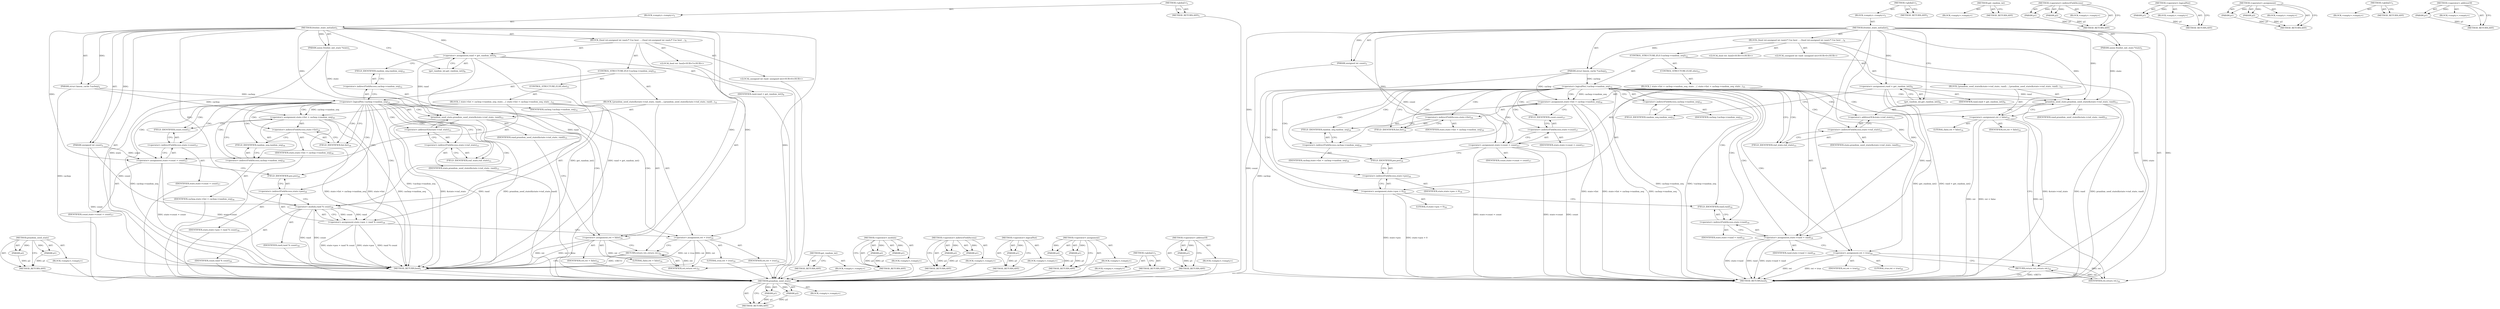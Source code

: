 digraph "&lt;operator&gt;.addressOf" {
vulnerable_104 [label=<(METHOD,prandom_seed_state)>];
vulnerable_105 [label=<(PARAM,p1)>];
vulnerable_106 [label=<(PARAM,p2)>];
vulnerable_107 [label=<(BLOCK,&lt;empty&gt;,&lt;empty&gt;)>];
vulnerable_108 [label=<(METHOD_RETURN,ANY)>];
vulnerable_6 [label=<(METHOD,&lt;global&gt;)<SUB>1</SUB>>];
vulnerable_7 [label=<(BLOCK,&lt;empty&gt;,&lt;empty&gt;)<SUB>1</SUB>>];
vulnerable_8 [label=<(METHOD,freelist_state_initialize)<SUB>1</SUB>>];
vulnerable_9 [label=<(PARAM,union freelist_init_state *state)<SUB>1</SUB>>];
vulnerable_10 [label=<(PARAM,struct kmem_cache *cachep)<SUB>2</SUB>>];
vulnerable_11 [label=<(PARAM,unsigned int count)<SUB>3</SUB>>];
vulnerable_12 [label=<(BLOCK,{
	bool ret;
	unsigned int rand;

	/* Use best ...,{
	bool ret;
	unsigned int rand;

	/* Use best ...)<SUB>4</SUB>>];
vulnerable_13 [label="<(LOCAL,bool ret: bool)<SUB>5</SUB>>"];
vulnerable_14 [label="<(LOCAL,unsigned int rand: unsigned int)<SUB>6</SUB>>"];
vulnerable_15 [label=<(&lt;operator&gt;.assignment,rand = get_random_int())<SUB>9</SUB>>];
vulnerable_16 [label=<(IDENTIFIER,rand,rand = get_random_int())<SUB>9</SUB>>];
vulnerable_17 [label=<(get_random_int,get_random_int())<SUB>9</SUB>>];
vulnerable_18 [label=<(CONTROL_STRUCTURE,IF,if (!cachep-&gt;random_seq))<SUB>12</SUB>>];
vulnerable_19 [label=<(&lt;operator&gt;.logicalNot,!cachep-&gt;random_seq)<SUB>12</SUB>>];
vulnerable_20 [label=<(&lt;operator&gt;.indirectFieldAccess,cachep-&gt;random_seq)<SUB>12</SUB>>];
vulnerable_21 [label=<(IDENTIFIER,cachep,!cachep-&gt;random_seq)<SUB>12</SUB>>];
vulnerable_22 [label=<(FIELD_IDENTIFIER,random_seq,random_seq)<SUB>12</SUB>>];
vulnerable_23 [label=<(BLOCK,{
		prandom_seed_state(&amp;state-&gt;rnd_state, rand)...,{
		prandom_seed_state(&amp;state-&gt;rnd_state, rand)...)<SUB>12</SUB>>];
vulnerable_24 [label=<(prandom_seed_state,prandom_seed_state(&amp;state-&gt;rnd_state, rand))<SUB>13</SUB>>];
vulnerable_25 [label=<(&lt;operator&gt;.addressOf,&amp;state-&gt;rnd_state)<SUB>13</SUB>>];
vulnerable_26 [label=<(&lt;operator&gt;.indirectFieldAccess,state-&gt;rnd_state)<SUB>13</SUB>>];
vulnerable_27 [label=<(IDENTIFIER,state,prandom_seed_state(&amp;state-&gt;rnd_state, rand))<SUB>13</SUB>>];
vulnerable_28 [label=<(FIELD_IDENTIFIER,rnd_state,rnd_state)<SUB>13</SUB>>];
vulnerable_29 [label=<(IDENTIFIER,rand,prandom_seed_state(&amp;state-&gt;rnd_state, rand))<SUB>13</SUB>>];
vulnerable_30 [label=<(&lt;operator&gt;.assignment,ret = false)<SUB>14</SUB>>];
vulnerable_31 [label=<(IDENTIFIER,ret,ret = false)<SUB>14</SUB>>];
vulnerable_32 [label=<(LITERAL,false,ret = false)<SUB>14</SUB>>];
vulnerable_33 [label=<(CONTROL_STRUCTURE,ELSE,else)<SUB>15</SUB>>];
vulnerable_34 [label=<(BLOCK,{
 		state-&gt;list = cachep-&gt;random_seq;
 		state...,{
 		state-&gt;list = cachep-&gt;random_seq;
 		state...)<SUB>15</SUB>>];
vulnerable_35 [label=<(&lt;operator&gt;.assignment,state-&gt;list = cachep-&gt;random_seq)<SUB>16</SUB>>];
vulnerable_36 [label=<(&lt;operator&gt;.indirectFieldAccess,state-&gt;list)<SUB>16</SUB>>];
vulnerable_37 [label=<(IDENTIFIER,state,state-&gt;list = cachep-&gt;random_seq)<SUB>16</SUB>>];
vulnerable_38 [label=<(FIELD_IDENTIFIER,list,list)<SUB>16</SUB>>];
vulnerable_39 [label=<(&lt;operator&gt;.indirectFieldAccess,cachep-&gt;random_seq)<SUB>16</SUB>>];
vulnerable_40 [label=<(IDENTIFIER,cachep,state-&gt;list = cachep-&gt;random_seq)<SUB>16</SUB>>];
vulnerable_41 [label=<(FIELD_IDENTIFIER,random_seq,random_seq)<SUB>16</SUB>>];
vulnerable_42 [label=<(&lt;operator&gt;.assignment,state-&gt;count = count)<SUB>17</SUB>>];
vulnerable_43 [label=<(&lt;operator&gt;.indirectFieldAccess,state-&gt;count)<SUB>17</SUB>>];
vulnerable_44 [label=<(IDENTIFIER,state,state-&gt;count = count)<SUB>17</SUB>>];
vulnerable_45 [label=<(FIELD_IDENTIFIER,count,count)<SUB>17</SUB>>];
vulnerable_46 [label=<(IDENTIFIER,count,state-&gt;count = count)<SUB>17</SUB>>];
vulnerable_47 [label=<(&lt;operator&gt;.assignment,state-&gt;pos = 0)<SUB>18</SUB>>];
vulnerable_48 [label=<(&lt;operator&gt;.indirectFieldAccess,state-&gt;pos)<SUB>18</SUB>>];
vulnerable_49 [label=<(IDENTIFIER,state,state-&gt;pos = 0)<SUB>18</SUB>>];
vulnerable_50 [label=<(FIELD_IDENTIFIER,pos,pos)<SUB>18</SUB>>];
vulnerable_51 [label=<(LITERAL,0,state-&gt;pos = 0)<SUB>18</SUB>>];
vulnerable_52 [label=<(&lt;operator&gt;.assignment,state-&gt;rand = rand)<SUB>19</SUB>>];
vulnerable_53 [label=<(&lt;operator&gt;.indirectFieldAccess,state-&gt;rand)<SUB>19</SUB>>];
vulnerable_54 [label=<(IDENTIFIER,state,state-&gt;rand = rand)<SUB>19</SUB>>];
vulnerable_55 [label=<(FIELD_IDENTIFIER,rand,rand)<SUB>19</SUB>>];
vulnerable_56 [label=<(IDENTIFIER,rand,state-&gt;rand = rand)<SUB>19</SUB>>];
vulnerable_57 [label=<(&lt;operator&gt;.assignment,ret = true)<SUB>20</SUB>>];
vulnerable_58 [label=<(IDENTIFIER,ret,ret = true)<SUB>20</SUB>>];
vulnerable_59 [label=<(LITERAL,true,ret = true)<SUB>20</SUB>>];
vulnerable_60 [label=<(RETURN,return ret;,return ret;)<SUB>22</SUB>>];
vulnerable_61 [label=<(IDENTIFIER,ret,return ret;)<SUB>22</SUB>>];
vulnerable_62 [label=<(METHOD_RETURN,bool)<SUB>1</SUB>>];
vulnerable_64 [label=<(METHOD_RETURN,ANY)<SUB>1</SUB>>];
vulnerable_92 [label=<(METHOD,get_random_int)>];
vulnerable_93 [label=<(BLOCK,&lt;empty&gt;,&lt;empty&gt;)>];
vulnerable_94 [label=<(METHOD_RETURN,ANY)>];
vulnerable_99 [label=<(METHOD,&lt;operator&gt;.indirectFieldAccess)>];
vulnerable_100 [label=<(PARAM,p1)>];
vulnerable_101 [label=<(PARAM,p2)>];
vulnerable_102 [label=<(BLOCK,&lt;empty&gt;,&lt;empty&gt;)>];
vulnerable_103 [label=<(METHOD_RETURN,ANY)>];
vulnerable_95 [label=<(METHOD,&lt;operator&gt;.logicalNot)>];
vulnerable_96 [label=<(PARAM,p1)>];
vulnerable_97 [label=<(BLOCK,&lt;empty&gt;,&lt;empty&gt;)>];
vulnerable_98 [label=<(METHOD_RETURN,ANY)>];
vulnerable_87 [label=<(METHOD,&lt;operator&gt;.assignment)>];
vulnerable_88 [label=<(PARAM,p1)>];
vulnerable_89 [label=<(PARAM,p2)>];
vulnerable_90 [label=<(BLOCK,&lt;empty&gt;,&lt;empty&gt;)>];
vulnerable_91 [label=<(METHOD_RETURN,ANY)>];
vulnerable_81 [label=<(METHOD,&lt;global&gt;)<SUB>1</SUB>>];
vulnerable_82 [label=<(BLOCK,&lt;empty&gt;,&lt;empty&gt;)>];
vulnerable_83 [label=<(METHOD_RETURN,ANY)>];
vulnerable_109 [label=<(METHOD,&lt;operator&gt;.addressOf)>];
vulnerable_110 [label=<(PARAM,p1)>];
vulnerable_111 [label=<(BLOCK,&lt;empty&gt;,&lt;empty&gt;)>];
vulnerable_112 [label=<(METHOD_RETURN,ANY)>];
fixed_99 [label=<(METHOD,prandom_seed_state)>];
fixed_100 [label=<(PARAM,p1)>];
fixed_101 [label=<(PARAM,p2)>];
fixed_102 [label=<(BLOCK,&lt;empty&gt;,&lt;empty&gt;)>];
fixed_103 [label=<(METHOD_RETURN,ANY)>];
fixed_6 [label=<(METHOD,&lt;global&gt;)<SUB>1</SUB>>];
fixed_7 [label=<(BLOCK,&lt;empty&gt;,&lt;empty&gt;)<SUB>1</SUB>>];
fixed_8 [label=<(METHOD,freelist_state_initialize)<SUB>1</SUB>>];
fixed_9 [label=<(PARAM,union freelist_init_state *state)<SUB>1</SUB>>];
fixed_10 [label=<(PARAM,struct kmem_cache *cachep)<SUB>2</SUB>>];
fixed_11 [label=<(PARAM,unsigned int count)<SUB>3</SUB>>];
fixed_12 [label=<(BLOCK,{
	bool ret;
	unsigned int rand;

	/* Use best ...,{
	bool ret;
	unsigned int rand;

	/* Use best ...)<SUB>4</SUB>>];
fixed_13 [label="<(LOCAL,bool ret: bool)<SUB>5</SUB>>"];
fixed_14 [label="<(LOCAL,unsigned int rand: unsigned int)<SUB>6</SUB>>"];
fixed_15 [label=<(&lt;operator&gt;.assignment,rand = get_random_int())<SUB>9</SUB>>];
fixed_16 [label=<(IDENTIFIER,rand,rand = get_random_int())<SUB>9</SUB>>];
fixed_17 [label=<(get_random_int,get_random_int())<SUB>9</SUB>>];
fixed_18 [label=<(CONTROL_STRUCTURE,IF,if (!cachep-&gt;random_seq))<SUB>12</SUB>>];
fixed_19 [label=<(&lt;operator&gt;.logicalNot,!cachep-&gt;random_seq)<SUB>12</SUB>>];
fixed_20 [label=<(&lt;operator&gt;.indirectFieldAccess,cachep-&gt;random_seq)<SUB>12</SUB>>];
fixed_21 [label=<(IDENTIFIER,cachep,!cachep-&gt;random_seq)<SUB>12</SUB>>];
fixed_22 [label=<(FIELD_IDENTIFIER,random_seq,random_seq)<SUB>12</SUB>>];
fixed_23 [label=<(BLOCK,{
		prandom_seed_state(&amp;state-&gt;rnd_state, rand)...,{
		prandom_seed_state(&amp;state-&gt;rnd_state, rand)...)<SUB>12</SUB>>];
fixed_24 [label=<(prandom_seed_state,prandom_seed_state(&amp;state-&gt;rnd_state, rand))<SUB>13</SUB>>];
fixed_25 [label=<(&lt;operator&gt;.addressOf,&amp;state-&gt;rnd_state)<SUB>13</SUB>>];
fixed_26 [label=<(&lt;operator&gt;.indirectFieldAccess,state-&gt;rnd_state)<SUB>13</SUB>>];
fixed_27 [label=<(IDENTIFIER,state,prandom_seed_state(&amp;state-&gt;rnd_state, rand))<SUB>13</SUB>>];
fixed_28 [label=<(FIELD_IDENTIFIER,rnd_state,rnd_state)<SUB>13</SUB>>];
fixed_29 [label=<(IDENTIFIER,rand,prandom_seed_state(&amp;state-&gt;rnd_state, rand))<SUB>13</SUB>>];
fixed_30 [label=<(&lt;operator&gt;.assignment,ret = false)<SUB>14</SUB>>];
fixed_31 [label=<(IDENTIFIER,ret,ret = false)<SUB>14</SUB>>];
fixed_32 [label=<(LITERAL,false,ret = false)<SUB>14</SUB>>];
fixed_33 [label=<(CONTROL_STRUCTURE,ELSE,else)<SUB>15</SUB>>];
fixed_34 [label=<(BLOCK,{
 		state-&gt;list = cachep-&gt;random_seq;
 		state...,{
 		state-&gt;list = cachep-&gt;random_seq;
 		state...)<SUB>15</SUB>>];
fixed_35 [label=<(&lt;operator&gt;.assignment,state-&gt;list = cachep-&gt;random_seq)<SUB>16</SUB>>];
fixed_36 [label=<(&lt;operator&gt;.indirectFieldAccess,state-&gt;list)<SUB>16</SUB>>];
fixed_37 [label=<(IDENTIFIER,state,state-&gt;list = cachep-&gt;random_seq)<SUB>16</SUB>>];
fixed_38 [label=<(FIELD_IDENTIFIER,list,list)<SUB>16</SUB>>];
fixed_39 [label=<(&lt;operator&gt;.indirectFieldAccess,cachep-&gt;random_seq)<SUB>16</SUB>>];
fixed_40 [label=<(IDENTIFIER,cachep,state-&gt;list = cachep-&gt;random_seq)<SUB>16</SUB>>];
fixed_41 [label=<(FIELD_IDENTIFIER,random_seq,random_seq)<SUB>16</SUB>>];
fixed_42 [label=<(&lt;operator&gt;.assignment,state-&gt;count = count)<SUB>17</SUB>>];
fixed_43 [label=<(&lt;operator&gt;.indirectFieldAccess,state-&gt;count)<SUB>17</SUB>>];
fixed_44 [label=<(IDENTIFIER,state,state-&gt;count = count)<SUB>17</SUB>>];
fixed_45 [label=<(FIELD_IDENTIFIER,count,count)<SUB>17</SUB>>];
fixed_46 [label=<(IDENTIFIER,count,state-&gt;count = count)<SUB>17</SUB>>];
fixed_47 [label=<(&lt;operator&gt;.assignment,state-&gt;pos = rand % count)<SUB>18</SUB>>];
fixed_48 [label=<(&lt;operator&gt;.indirectFieldAccess,state-&gt;pos)<SUB>18</SUB>>];
fixed_49 [label=<(IDENTIFIER,state,state-&gt;pos = rand % count)<SUB>18</SUB>>];
fixed_50 [label=<(FIELD_IDENTIFIER,pos,pos)<SUB>18</SUB>>];
fixed_51 [label=<(&lt;operator&gt;.modulo,rand % count)<SUB>18</SUB>>];
fixed_52 [label=<(IDENTIFIER,rand,rand % count)<SUB>18</SUB>>];
fixed_53 [label=<(IDENTIFIER,count,rand % count)<SUB>18</SUB>>];
fixed_54 [label=<(&lt;operator&gt;.assignment,ret = true)<SUB>19</SUB>>];
fixed_55 [label=<(IDENTIFIER,ret,ret = true)<SUB>19</SUB>>];
fixed_56 [label=<(LITERAL,true,ret = true)<SUB>19</SUB>>];
fixed_57 [label=<(RETURN,return ret;,return ret;)<SUB>21</SUB>>];
fixed_58 [label=<(IDENTIFIER,ret,return ret;)<SUB>21</SUB>>];
fixed_59 [label=<(METHOD_RETURN,bool)<SUB>1</SUB>>];
fixed_61 [label=<(METHOD_RETURN,ANY)<SUB>1</SUB>>];
fixed_87 [label=<(METHOD,get_random_int)>];
fixed_88 [label=<(BLOCK,&lt;empty&gt;,&lt;empty&gt;)>];
fixed_89 [label=<(METHOD_RETURN,ANY)>];
fixed_108 [label=<(METHOD,&lt;operator&gt;.modulo)>];
fixed_109 [label=<(PARAM,p1)>];
fixed_110 [label=<(PARAM,p2)>];
fixed_111 [label=<(BLOCK,&lt;empty&gt;,&lt;empty&gt;)>];
fixed_112 [label=<(METHOD_RETURN,ANY)>];
fixed_94 [label=<(METHOD,&lt;operator&gt;.indirectFieldAccess)>];
fixed_95 [label=<(PARAM,p1)>];
fixed_96 [label=<(PARAM,p2)>];
fixed_97 [label=<(BLOCK,&lt;empty&gt;,&lt;empty&gt;)>];
fixed_98 [label=<(METHOD_RETURN,ANY)>];
fixed_90 [label=<(METHOD,&lt;operator&gt;.logicalNot)>];
fixed_91 [label=<(PARAM,p1)>];
fixed_92 [label=<(BLOCK,&lt;empty&gt;,&lt;empty&gt;)>];
fixed_93 [label=<(METHOD_RETURN,ANY)>];
fixed_82 [label=<(METHOD,&lt;operator&gt;.assignment)>];
fixed_83 [label=<(PARAM,p1)>];
fixed_84 [label=<(PARAM,p2)>];
fixed_85 [label=<(BLOCK,&lt;empty&gt;,&lt;empty&gt;)>];
fixed_86 [label=<(METHOD_RETURN,ANY)>];
fixed_76 [label=<(METHOD,&lt;global&gt;)<SUB>1</SUB>>];
fixed_77 [label=<(BLOCK,&lt;empty&gt;,&lt;empty&gt;)>];
fixed_78 [label=<(METHOD_RETURN,ANY)>];
fixed_104 [label=<(METHOD,&lt;operator&gt;.addressOf)>];
fixed_105 [label=<(PARAM,p1)>];
fixed_106 [label=<(BLOCK,&lt;empty&gt;,&lt;empty&gt;)>];
fixed_107 [label=<(METHOD_RETURN,ANY)>];
vulnerable_104 -> vulnerable_105  [key=0, label="AST: "];
vulnerable_104 -> vulnerable_105  [key=1, label="DDG: "];
vulnerable_104 -> vulnerable_107  [key=0, label="AST: "];
vulnerable_104 -> vulnerable_106  [key=0, label="AST: "];
vulnerable_104 -> vulnerable_106  [key=1, label="DDG: "];
vulnerable_104 -> vulnerable_108  [key=0, label="AST: "];
vulnerable_104 -> vulnerable_108  [key=1, label="CFG: "];
vulnerable_105 -> vulnerable_108  [key=0, label="DDG: p1"];
vulnerable_106 -> vulnerable_108  [key=0, label="DDG: p2"];
vulnerable_6 -> vulnerable_7  [key=0, label="AST: "];
vulnerable_6 -> vulnerable_64  [key=0, label="AST: "];
vulnerable_6 -> vulnerable_64  [key=1, label="CFG: "];
vulnerable_7 -> vulnerable_8  [key=0, label="AST: "];
vulnerable_8 -> vulnerable_9  [key=0, label="AST: "];
vulnerable_8 -> vulnerable_9  [key=1, label="DDG: "];
vulnerable_8 -> vulnerable_10  [key=0, label="AST: "];
vulnerable_8 -> vulnerable_10  [key=1, label="DDG: "];
vulnerable_8 -> vulnerable_11  [key=0, label="AST: "];
vulnerable_8 -> vulnerable_11  [key=1, label="DDG: "];
vulnerable_8 -> vulnerable_12  [key=0, label="AST: "];
vulnerable_8 -> vulnerable_62  [key=0, label="AST: "];
vulnerable_8 -> vulnerable_17  [key=0, label="CFG: "];
vulnerable_8 -> vulnerable_15  [key=0, label="DDG: "];
vulnerable_8 -> vulnerable_61  [key=0, label="DDG: "];
vulnerable_8 -> vulnerable_30  [key=0, label="DDG: "];
vulnerable_8 -> vulnerable_24  [key=0, label="DDG: "];
vulnerable_8 -> vulnerable_42  [key=0, label="DDG: "];
vulnerable_8 -> vulnerable_47  [key=0, label="DDG: "];
vulnerable_8 -> vulnerable_52  [key=0, label="DDG: "];
vulnerable_8 -> vulnerable_57  [key=0, label="DDG: "];
vulnerable_9 -> vulnerable_62  [key=0, label="DDG: state"];
vulnerable_9 -> vulnerable_24  [key=0, label="DDG: state"];
vulnerable_10 -> vulnerable_62  [key=0, label="DDG: cachep"];
vulnerable_10 -> vulnerable_19  [key=0, label="DDG: cachep"];
vulnerable_10 -> vulnerable_35  [key=0, label="DDG: cachep"];
vulnerable_11 -> vulnerable_62  [key=0, label="DDG: count"];
vulnerable_11 -> vulnerable_42  [key=0, label="DDG: count"];
vulnerable_12 -> vulnerable_13  [key=0, label="AST: "];
vulnerable_12 -> vulnerable_14  [key=0, label="AST: "];
vulnerable_12 -> vulnerable_15  [key=0, label="AST: "];
vulnerable_12 -> vulnerable_18  [key=0, label="AST: "];
vulnerable_12 -> vulnerable_60  [key=0, label="AST: "];
vulnerable_15 -> vulnerable_16  [key=0, label="AST: "];
vulnerable_15 -> vulnerable_17  [key=0, label="AST: "];
vulnerable_15 -> vulnerable_22  [key=0, label="CFG: "];
vulnerable_15 -> vulnerable_62  [key=0, label="DDG: get_random_int()"];
vulnerable_15 -> vulnerable_62  [key=1, label="DDG: rand = get_random_int()"];
vulnerable_15 -> vulnerable_24  [key=0, label="DDG: rand"];
vulnerable_15 -> vulnerable_52  [key=0, label="DDG: rand"];
vulnerable_17 -> vulnerable_15  [key=0, label="CFG: "];
vulnerable_18 -> vulnerable_19  [key=0, label="AST: "];
vulnerable_18 -> vulnerable_23  [key=0, label="AST: "];
vulnerable_18 -> vulnerable_33  [key=0, label="AST: "];
vulnerable_19 -> vulnerable_20  [key=0, label="AST: "];
vulnerable_19 -> vulnerable_28  [key=0, label="CFG: "];
vulnerable_19 -> vulnerable_28  [key=1, label="CDG: "];
vulnerable_19 -> vulnerable_38  [key=0, label="CFG: "];
vulnerable_19 -> vulnerable_38  [key=1, label="CDG: "];
vulnerable_19 -> vulnerable_62  [key=0, label="DDG: cachep-&gt;random_seq"];
vulnerable_19 -> vulnerable_62  [key=1, label="DDG: !cachep-&gt;random_seq"];
vulnerable_19 -> vulnerable_35  [key=0, label="DDG: cachep-&gt;random_seq"];
vulnerable_19 -> vulnerable_35  [key=1, label="CDG: "];
vulnerable_19 -> vulnerable_24  [key=0, label="CDG: "];
vulnerable_19 -> vulnerable_47  [key=0, label="CDG: "];
vulnerable_19 -> vulnerable_30  [key=0, label="CDG: "];
vulnerable_19 -> vulnerable_48  [key=0, label="CDG: "];
vulnerable_19 -> vulnerable_26  [key=0, label="CDG: "];
vulnerable_19 -> vulnerable_42  [key=0, label="CDG: "];
vulnerable_19 -> vulnerable_57  [key=0, label="CDG: "];
vulnerable_19 -> vulnerable_36  [key=0, label="CDG: "];
vulnerable_19 -> vulnerable_52  [key=0, label="CDG: "];
vulnerable_19 -> vulnerable_53  [key=0, label="CDG: "];
vulnerable_19 -> vulnerable_25  [key=0, label="CDG: "];
vulnerable_19 -> vulnerable_41  [key=0, label="CDG: "];
vulnerable_19 -> vulnerable_45  [key=0, label="CDG: "];
vulnerable_19 -> vulnerable_50  [key=0, label="CDG: "];
vulnerable_19 -> vulnerable_55  [key=0, label="CDG: "];
vulnerable_19 -> vulnerable_39  [key=0, label="CDG: "];
vulnerable_19 -> vulnerable_43  [key=0, label="CDG: "];
vulnerable_20 -> vulnerable_21  [key=0, label="AST: "];
vulnerable_20 -> vulnerable_22  [key=0, label="AST: "];
vulnerable_20 -> vulnerable_19  [key=0, label="CFG: "];
vulnerable_22 -> vulnerable_20  [key=0, label="CFG: "];
vulnerable_23 -> vulnerable_24  [key=0, label="AST: "];
vulnerable_23 -> vulnerable_30  [key=0, label="AST: "];
vulnerable_24 -> vulnerable_25  [key=0, label="AST: "];
vulnerable_24 -> vulnerable_29  [key=0, label="AST: "];
vulnerable_24 -> vulnerable_30  [key=0, label="CFG: "];
vulnerable_24 -> vulnerable_62  [key=0, label="DDG: &amp;state-&gt;rnd_state"];
vulnerable_24 -> vulnerable_62  [key=1, label="DDG: rand"];
vulnerable_24 -> vulnerable_62  [key=2, label="DDG: prandom_seed_state(&amp;state-&gt;rnd_state, rand)"];
vulnerable_25 -> vulnerable_26  [key=0, label="AST: "];
vulnerable_25 -> vulnerable_24  [key=0, label="CFG: "];
vulnerable_26 -> vulnerable_27  [key=0, label="AST: "];
vulnerable_26 -> vulnerable_28  [key=0, label="AST: "];
vulnerable_26 -> vulnerable_25  [key=0, label="CFG: "];
vulnerable_28 -> vulnerable_26  [key=0, label="CFG: "];
vulnerable_30 -> vulnerable_31  [key=0, label="AST: "];
vulnerable_30 -> vulnerable_32  [key=0, label="AST: "];
vulnerable_30 -> vulnerable_60  [key=0, label="CFG: "];
vulnerable_30 -> vulnerable_62  [key=0, label="DDG: ret"];
vulnerable_30 -> vulnerable_62  [key=1, label="DDG: ret = false"];
vulnerable_30 -> vulnerable_61  [key=0, label="DDG: ret"];
vulnerable_33 -> vulnerable_34  [key=0, label="AST: "];
vulnerable_34 -> vulnerable_35  [key=0, label="AST: "];
vulnerable_34 -> vulnerable_42  [key=0, label="AST: "];
vulnerable_34 -> vulnerable_47  [key=0, label="AST: "];
vulnerable_34 -> vulnerable_52  [key=0, label="AST: "];
vulnerable_34 -> vulnerable_57  [key=0, label="AST: "];
vulnerable_35 -> vulnerable_36  [key=0, label="AST: "];
vulnerable_35 -> vulnerable_39  [key=0, label="AST: "];
vulnerable_35 -> vulnerable_45  [key=0, label="CFG: "];
vulnerable_35 -> vulnerable_62  [key=0, label="DDG: state-&gt;list"];
vulnerable_35 -> vulnerable_62  [key=1, label="DDG: cachep-&gt;random_seq"];
vulnerable_35 -> vulnerable_62  [key=2, label="DDG: state-&gt;list = cachep-&gt;random_seq"];
vulnerable_36 -> vulnerable_37  [key=0, label="AST: "];
vulnerable_36 -> vulnerable_38  [key=0, label="AST: "];
vulnerable_36 -> vulnerable_41  [key=0, label="CFG: "];
vulnerable_38 -> vulnerable_36  [key=0, label="CFG: "];
vulnerable_39 -> vulnerable_40  [key=0, label="AST: "];
vulnerable_39 -> vulnerable_41  [key=0, label="AST: "];
vulnerable_39 -> vulnerable_35  [key=0, label="CFG: "];
vulnerable_41 -> vulnerable_39  [key=0, label="CFG: "];
vulnerable_42 -> vulnerable_43  [key=0, label="AST: "];
vulnerable_42 -> vulnerable_46  [key=0, label="AST: "];
vulnerable_42 -> vulnerable_50  [key=0, label="CFG: "];
vulnerable_42 -> vulnerable_62  [key=0, label="DDG: state-&gt;count"];
vulnerable_42 -> vulnerable_62  [key=1, label="DDG: count"];
vulnerable_42 -> vulnerable_62  [key=2, label="DDG: state-&gt;count = count"];
vulnerable_43 -> vulnerable_44  [key=0, label="AST: "];
vulnerable_43 -> vulnerable_45  [key=0, label="AST: "];
vulnerable_43 -> vulnerable_42  [key=0, label="CFG: "];
vulnerable_45 -> vulnerable_43  [key=0, label="CFG: "];
vulnerable_47 -> vulnerable_48  [key=0, label="AST: "];
vulnerable_47 -> vulnerable_51  [key=0, label="AST: "];
vulnerable_47 -> vulnerable_55  [key=0, label="CFG: "];
vulnerable_47 -> vulnerable_62  [key=0, label="DDG: state-&gt;pos"];
vulnerable_47 -> vulnerable_62  [key=1, label="DDG: state-&gt;pos = 0"];
vulnerable_48 -> vulnerable_49  [key=0, label="AST: "];
vulnerable_48 -> vulnerable_50  [key=0, label="AST: "];
vulnerable_48 -> vulnerable_47  [key=0, label="CFG: "];
vulnerable_50 -> vulnerable_48  [key=0, label="CFG: "];
vulnerable_52 -> vulnerable_53  [key=0, label="AST: "];
vulnerable_52 -> vulnerable_56  [key=0, label="AST: "];
vulnerable_52 -> vulnerable_57  [key=0, label="CFG: "];
vulnerable_52 -> vulnerable_62  [key=0, label="DDG: state-&gt;rand"];
vulnerable_52 -> vulnerable_62  [key=1, label="DDG: rand"];
vulnerable_52 -> vulnerable_62  [key=2, label="DDG: state-&gt;rand = rand"];
vulnerable_53 -> vulnerable_54  [key=0, label="AST: "];
vulnerable_53 -> vulnerable_55  [key=0, label="AST: "];
vulnerable_53 -> vulnerable_52  [key=0, label="CFG: "];
vulnerable_55 -> vulnerable_53  [key=0, label="CFG: "];
vulnerable_57 -> vulnerable_58  [key=0, label="AST: "];
vulnerable_57 -> vulnerable_59  [key=0, label="AST: "];
vulnerable_57 -> vulnerable_60  [key=0, label="CFG: "];
vulnerable_57 -> vulnerable_62  [key=0, label="DDG: ret"];
vulnerable_57 -> vulnerable_62  [key=1, label="DDG: ret = true"];
vulnerable_57 -> vulnerable_61  [key=0, label="DDG: ret"];
vulnerable_60 -> vulnerable_61  [key=0, label="AST: "];
vulnerable_60 -> vulnerable_62  [key=0, label="CFG: "];
vulnerable_60 -> vulnerable_62  [key=1, label="DDG: &lt;RET&gt;"];
vulnerable_61 -> vulnerable_60  [key=0, label="DDG: ret"];
vulnerable_92 -> vulnerable_93  [key=0, label="AST: "];
vulnerable_92 -> vulnerable_94  [key=0, label="AST: "];
vulnerable_92 -> vulnerable_94  [key=1, label="CFG: "];
vulnerable_99 -> vulnerable_100  [key=0, label="AST: "];
vulnerable_99 -> vulnerable_100  [key=1, label="DDG: "];
vulnerable_99 -> vulnerable_102  [key=0, label="AST: "];
vulnerable_99 -> vulnerable_101  [key=0, label="AST: "];
vulnerable_99 -> vulnerable_101  [key=1, label="DDG: "];
vulnerable_99 -> vulnerable_103  [key=0, label="AST: "];
vulnerable_99 -> vulnerable_103  [key=1, label="CFG: "];
vulnerable_100 -> vulnerable_103  [key=0, label="DDG: p1"];
vulnerable_101 -> vulnerable_103  [key=0, label="DDG: p2"];
vulnerable_95 -> vulnerable_96  [key=0, label="AST: "];
vulnerable_95 -> vulnerable_96  [key=1, label="DDG: "];
vulnerable_95 -> vulnerable_97  [key=0, label="AST: "];
vulnerable_95 -> vulnerable_98  [key=0, label="AST: "];
vulnerable_95 -> vulnerable_98  [key=1, label="CFG: "];
vulnerable_96 -> vulnerable_98  [key=0, label="DDG: p1"];
vulnerable_87 -> vulnerable_88  [key=0, label="AST: "];
vulnerable_87 -> vulnerable_88  [key=1, label="DDG: "];
vulnerable_87 -> vulnerable_90  [key=0, label="AST: "];
vulnerable_87 -> vulnerable_89  [key=0, label="AST: "];
vulnerable_87 -> vulnerable_89  [key=1, label="DDG: "];
vulnerable_87 -> vulnerable_91  [key=0, label="AST: "];
vulnerable_87 -> vulnerable_91  [key=1, label="CFG: "];
vulnerable_88 -> vulnerable_91  [key=0, label="DDG: p1"];
vulnerable_89 -> vulnerable_91  [key=0, label="DDG: p2"];
vulnerable_81 -> vulnerable_82  [key=0, label="AST: "];
vulnerable_81 -> vulnerable_83  [key=0, label="AST: "];
vulnerable_81 -> vulnerable_83  [key=1, label="CFG: "];
vulnerable_109 -> vulnerable_110  [key=0, label="AST: "];
vulnerable_109 -> vulnerable_110  [key=1, label="DDG: "];
vulnerable_109 -> vulnerable_111  [key=0, label="AST: "];
vulnerable_109 -> vulnerable_112  [key=0, label="AST: "];
vulnerable_109 -> vulnerable_112  [key=1, label="CFG: "];
vulnerable_110 -> vulnerable_112  [key=0, label="DDG: p1"];
fixed_99 -> fixed_100  [key=0, label="AST: "];
fixed_99 -> fixed_100  [key=1, label="DDG: "];
fixed_99 -> fixed_102  [key=0, label="AST: "];
fixed_99 -> fixed_101  [key=0, label="AST: "];
fixed_99 -> fixed_101  [key=1, label="DDG: "];
fixed_99 -> fixed_103  [key=0, label="AST: "];
fixed_99 -> fixed_103  [key=1, label="CFG: "];
fixed_100 -> fixed_103  [key=0, label="DDG: p1"];
fixed_101 -> fixed_103  [key=0, label="DDG: p2"];
fixed_102 -> vulnerable_104  [key=0];
fixed_103 -> vulnerable_104  [key=0];
fixed_6 -> fixed_7  [key=0, label="AST: "];
fixed_6 -> fixed_61  [key=0, label="AST: "];
fixed_6 -> fixed_61  [key=1, label="CFG: "];
fixed_7 -> fixed_8  [key=0, label="AST: "];
fixed_8 -> fixed_9  [key=0, label="AST: "];
fixed_8 -> fixed_9  [key=1, label="DDG: "];
fixed_8 -> fixed_10  [key=0, label="AST: "];
fixed_8 -> fixed_10  [key=1, label="DDG: "];
fixed_8 -> fixed_11  [key=0, label="AST: "];
fixed_8 -> fixed_11  [key=1, label="DDG: "];
fixed_8 -> fixed_12  [key=0, label="AST: "];
fixed_8 -> fixed_59  [key=0, label="AST: "];
fixed_8 -> fixed_17  [key=0, label="CFG: "];
fixed_8 -> fixed_15  [key=0, label="DDG: "];
fixed_8 -> fixed_58  [key=0, label="DDG: "];
fixed_8 -> fixed_30  [key=0, label="DDG: "];
fixed_8 -> fixed_24  [key=0, label="DDG: "];
fixed_8 -> fixed_42  [key=0, label="DDG: "];
fixed_8 -> fixed_54  [key=0, label="DDG: "];
fixed_8 -> fixed_51  [key=0, label="DDG: "];
fixed_9 -> fixed_59  [key=0, label="DDG: state"];
fixed_9 -> fixed_24  [key=0, label="DDG: state"];
fixed_10 -> fixed_59  [key=0, label="DDG: cachep"];
fixed_10 -> fixed_19  [key=0, label="DDG: cachep"];
fixed_10 -> fixed_35  [key=0, label="DDG: cachep"];
fixed_11 -> fixed_59  [key=0, label="DDG: count"];
fixed_11 -> fixed_42  [key=0, label="DDG: count"];
fixed_11 -> fixed_51  [key=0, label="DDG: count"];
fixed_12 -> fixed_13  [key=0, label="AST: "];
fixed_12 -> fixed_14  [key=0, label="AST: "];
fixed_12 -> fixed_15  [key=0, label="AST: "];
fixed_12 -> fixed_18  [key=0, label="AST: "];
fixed_12 -> fixed_57  [key=0, label="AST: "];
fixed_13 -> vulnerable_104  [key=0];
fixed_14 -> vulnerable_104  [key=0];
fixed_15 -> fixed_16  [key=0, label="AST: "];
fixed_15 -> fixed_17  [key=0, label="AST: "];
fixed_15 -> fixed_22  [key=0, label="CFG: "];
fixed_15 -> fixed_59  [key=0, label="DDG: get_random_int()"];
fixed_15 -> fixed_59  [key=1, label="DDG: rand = get_random_int()"];
fixed_15 -> fixed_24  [key=0, label="DDG: rand"];
fixed_15 -> fixed_51  [key=0, label="DDG: rand"];
fixed_16 -> vulnerable_104  [key=0];
fixed_17 -> fixed_15  [key=0, label="CFG: "];
fixed_18 -> fixed_19  [key=0, label="AST: "];
fixed_18 -> fixed_23  [key=0, label="AST: "];
fixed_18 -> fixed_33  [key=0, label="AST: "];
fixed_19 -> fixed_20  [key=0, label="AST: "];
fixed_19 -> fixed_28  [key=0, label="CFG: "];
fixed_19 -> fixed_28  [key=1, label="CDG: "];
fixed_19 -> fixed_38  [key=0, label="CFG: "];
fixed_19 -> fixed_38  [key=1, label="CDG: "];
fixed_19 -> fixed_59  [key=0, label="DDG: cachep-&gt;random_seq"];
fixed_19 -> fixed_59  [key=1, label="DDG: !cachep-&gt;random_seq"];
fixed_19 -> fixed_35  [key=0, label="DDG: cachep-&gt;random_seq"];
fixed_19 -> fixed_35  [key=1, label="CDG: "];
fixed_19 -> fixed_24  [key=0, label="CDG: "];
fixed_19 -> fixed_47  [key=0, label="CDG: "];
fixed_19 -> fixed_30  [key=0, label="CDG: "];
fixed_19 -> fixed_48  [key=0, label="CDG: "];
fixed_19 -> fixed_26  [key=0, label="CDG: "];
fixed_19 -> fixed_42  [key=0, label="CDG: "];
fixed_19 -> fixed_51  [key=0, label="CDG: "];
fixed_19 -> fixed_36  [key=0, label="CDG: "];
fixed_19 -> fixed_25  [key=0, label="CDG: "];
fixed_19 -> fixed_41  [key=0, label="CDG: "];
fixed_19 -> fixed_45  [key=0, label="CDG: "];
fixed_19 -> fixed_50  [key=0, label="CDG: "];
fixed_19 -> fixed_54  [key=0, label="CDG: "];
fixed_19 -> fixed_39  [key=0, label="CDG: "];
fixed_19 -> fixed_43  [key=0, label="CDG: "];
fixed_20 -> fixed_21  [key=0, label="AST: "];
fixed_20 -> fixed_22  [key=0, label="AST: "];
fixed_20 -> fixed_19  [key=0, label="CFG: "];
fixed_21 -> vulnerable_104  [key=0];
fixed_22 -> fixed_20  [key=0, label="CFG: "];
fixed_23 -> fixed_24  [key=0, label="AST: "];
fixed_23 -> fixed_30  [key=0, label="AST: "];
fixed_24 -> fixed_25  [key=0, label="AST: "];
fixed_24 -> fixed_29  [key=0, label="AST: "];
fixed_24 -> fixed_30  [key=0, label="CFG: "];
fixed_24 -> fixed_59  [key=0, label="DDG: &amp;state-&gt;rnd_state"];
fixed_24 -> fixed_59  [key=1, label="DDG: rand"];
fixed_24 -> fixed_59  [key=2, label="DDG: prandom_seed_state(&amp;state-&gt;rnd_state, rand)"];
fixed_25 -> fixed_26  [key=0, label="AST: "];
fixed_25 -> fixed_24  [key=0, label="CFG: "];
fixed_26 -> fixed_27  [key=0, label="AST: "];
fixed_26 -> fixed_28  [key=0, label="AST: "];
fixed_26 -> fixed_25  [key=0, label="CFG: "];
fixed_27 -> vulnerable_104  [key=0];
fixed_28 -> fixed_26  [key=0, label="CFG: "];
fixed_29 -> vulnerable_104  [key=0];
fixed_30 -> fixed_31  [key=0, label="AST: "];
fixed_30 -> fixed_32  [key=0, label="AST: "];
fixed_30 -> fixed_57  [key=0, label="CFG: "];
fixed_30 -> fixed_59  [key=0, label="DDG: ret"];
fixed_30 -> fixed_59  [key=1, label="DDG: ret = false"];
fixed_30 -> fixed_58  [key=0, label="DDG: ret"];
fixed_31 -> vulnerable_104  [key=0];
fixed_32 -> vulnerable_104  [key=0];
fixed_33 -> fixed_34  [key=0, label="AST: "];
fixed_34 -> fixed_35  [key=0, label="AST: "];
fixed_34 -> fixed_42  [key=0, label="AST: "];
fixed_34 -> fixed_47  [key=0, label="AST: "];
fixed_34 -> fixed_54  [key=0, label="AST: "];
fixed_35 -> fixed_36  [key=0, label="AST: "];
fixed_35 -> fixed_39  [key=0, label="AST: "];
fixed_35 -> fixed_45  [key=0, label="CFG: "];
fixed_35 -> fixed_59  [key=0, label="DDG: state-&gt;list"];
fixed_35 -> fixed_59  [key=1, label="DDG: cachep-&gt;random_seq"];
fixed_35 -> fixed_59  [key=2, label="DDG: state-&gt;list = cachep-&gt;random_seq"];
fixed_36 -> fixed_37  [key=0, label="AST: "];
fixed_36 -> fixed_38  [key=0, label="AST: "];
fixed_36 -> fixed_41  [key=0, label="CFG: "];
fixed_37 -> vulnerable_104  [key=0];
fixed_38 -> fixed_36  [key=0, label="CFG: "];
fixed_39 -> fixed_40  [key=0, label="AST: "];
fixed_39 -> fixed_41  [key=0, label="AST: "];
fixed_39 -> fixed_35  [key=0, label="CFG: "];
fixed_40 -> vulnerable_104  [key=0];
fixed_41 -> fixed_39  [key=0, label="CFG: "];
fixed_42 -> fixed_43  [key=0, label="AST: "];
fixed_42 -> fixed_46  [key=0, label="AST: "];
fixed_42 -> fixed_50  [key=0, label="CFG: "];
fixed_42 -> fixed_59  [key=0, label="DDG: state-&gt;count"];
fixed_42 -> fixed_59  [key=1, label="DDG: state-&gt;count = count"];
fixed_43 -> fixed_44  [key=0, label="AST: "];
fixed_43 -> fixed_45  [key=0, label="AST: "];
fixed_43 -> fixed_42  [key=0, label="CFG: "];
fixed_44 -> vulnerable_104  [key=0];
fixed_45 -> fixed_43  [key=0, label="CFG: "];
fixed_46 -> vulnerable_104  [key=0];
fixed_47 -> fixed_48  [key=0, label="AST: "];
fixed_47 -> fixed_51  [key=0, label="AST: "];
fixed_47 -> fixed_54  [key=0, label="CFG: "];
fixed_47 -> fixed_59  [key=0, label="DDG: state-&gt;pos"];
fixed_47 -> fixed_59  [key=1, label="DDG: rand % count"];
fixed_47 -> fixed_59  [key=2, label="DDG: state-&gt;pos = rand % count"];
fixed_48 -> fixed_49  [key=0, label="AST: "];
fixed_48 -> fixed_50  [key=0, label="AST: "];
fixed_48 -> fixed_51  [key=0, label="CFG: "];
fixed_49 -> vulnerable_104  [key=0];
fixed_50 -> fixed_48  [key=0, label="CFG: "];
fixed_51 -> fixed_52  [key=0, label="AST: "];
fixed_51 -> fixed_53  [key=0, label="AST: "];
fixed_51 -> fixed_47  [key=0, label="CFG: "];
fixed_51 -> fixed_47  [key=1, label="DDG: rand"];
fixed_51 -> fixed_47  [key=2, label="DDG: count"];
fixed_51 -> fixed_59  [key=0, label="DDG: rand"];
fixed_51 -> fixed_59  [key=1, label="DDG: count"];
fixed_52 -> vulnerable_104  [key=0];
fixed_53 -> vulnerable_104  [key=0];
fixed_54 -> fixed_55  [key=0, label="AST: "];
fixed_54 -> fixed_56  [key=0, label="AST: "];
fixed_54 -> fixed_57  [key=0, label="CFG: "];
fixed_54 -> fixed_59  [key=0, label="DDG: ret"];
fixed_54 -> fixed_59  [key=1, label="DDG: ret = true"];
fixed_54 -> fixed_58  [key=0, label="DDG: ret"];
fixed_55 -> vulnerable_104  [key=0];
fixed_56 -> vulnerable_104  [key=0];
fixed_57 -> fixed_58  [key=0, label="AST: "];
fixed_57 -> fixed_59  [key=0, label="CFG: "];
fixed_57 -> fixed_59  [key=1, label="DDG: &lt;RET&gt;"];
fixed_58 -> fixed_57  [key=0, label="DDG: ret"];
fixed_59 -> vulnerable_104  [key=0];
fixed_61 -> vulnerable_104  [key=0];
fixed_87 -> fixed_88  [key=0, label="AST: "];
fixed_87 -> fixed_89  [key=0, label="AST: "];
fixed_87 -> fixed_89  [key=1, label="CFG: "];
fixed_88 -> vulnerable_104  [key=0];
fixed_89 -> vulnerable_104  [key=0];
fixed_108 -> fixed_109  [key=0, label="AST: "];
fixed_108 -> fixed_109  [key=1, label="DDG: "];
fixed_108 -> fixed_111  [key=0, label="AST: "];
fixed_108 -> fixed_110  [key=0, label="AST: "];
fixed_108 -> fixed_110  [key=1, label="DDG: "];
fixed_108 -> fixed_112  [key=0, label="AST: "];
fixed_108 -> fixed_112  [key=1, label="CFG: "];
fixed_109 -> fixed_112  [key=0, label="DDG: p1"];
fixed_110 -> fixed_112  [key=0, label="DDG: p2"];
fixed_111 -> vulnerable_104  [key=0];
fixed_112 -> vulnerable_104  [key=0];
fixed_94 -> fixed_95  [key=0, label="AST: "];
fixed_94 -> fixed_95  [key=1, label="DDG: "];
fixed_94 -> fixed_97  [key=0, label="AST: "];
fixed_94 -> fixed_96  [key=0, label="AST: "];
fixed_94 -> fixed_96  [key=1, label="DDG: "];
fixed_94 -> fixed_98  [key=0, label="AST: "];
fixed_94 -> fixed_98  [key=1, label="CFG: "];
fixed_95 -> fixed_98  [key=0, label="DDG: p1"];
fixed_96 -> fixed_98  [key=0, label="DDG: p2"];
fixed_97 -> vulnerable_104  [key=0];
fixed_98 -> vulnerable_104  [key=0];
fixed_90 -> fixed_91  [key=0, label="AST: "];
fixed_90 -> fixed_91  [key=1, label="DDG: "];
fixed_90 -> fixed_92  [key=0, label="AST: "];
fixed_90 -> fixed_93  [key=0, label="AST: "];
fixed_90 -> fixed_93  [key=1, label="CFG: "];
fixed_91 -> fixed_93  [key=0, label="DDG: p1"];
fixed_92 -> vulnerable_104  [key=0];
fixed_93 -> vulnerable_104  [key=0];
fixed_82 -> fixed_83  [key=0, label="AST: "];
fixed_82 -> fixed_83  [key=1, label="DDG: "];
fixed_82 -> fixed_85  [key=0, label="AST: "];
fixed_82 -> fixed_84  [key=0, label="AST: "];
fixed_82 -> fixed_84  [key=1, label="DDG: "];
fixed_82 -> fixed_86  [key=0, label="AST: "];
fixed_82 -> fixed_86  [key=1, label="CFG: "];
fixed_83 -> fixed_86  [key=0, label="DDG: p1"];
fixed_84 -> fixed_86  [key=0, label="DDG: p2"];
fixed_85 -> vulnerable_104  [key=0];
fixed_86 -> vulnerable_104  [key=0];
fixed_76 -> fixed_77  [key=0, label="AST: "];
fixed_76 -> fixed_78  [key=0, label="AST: "];
fixed_76 -> fixed_78  [key=1, label="CFG: "];
fixed_77 -> vulnerable_104  [key=0];
fixed_78 -> vulnerable_104  [key=0];
fixed_104 -> fixed_105  [key=0, label="AST: "];
fixed_104 -> fixed_105  [key=1, label="DDG: "];
fixed_104 -> fixed_106  [key=0, label="AST: "];
fixed_104 -> fixed_107  [key=0, label="AST: "];
fixed_104 -> fixed_107  [key=1, label="CFG: "];
fixed_105 -> fixed_107  [key=0, label="DDG: p1"];
fixed_106 -> vulnerable_104  [key=0];
fixed_107 -> vulnerable_104  [key=0];
}
